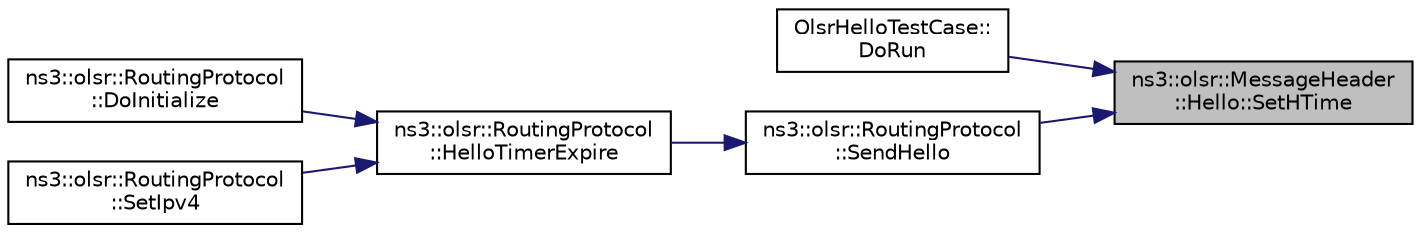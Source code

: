digraph "ns3::olsr::MessageHeader::Hello::SetHTime"
{
 // LATEX_PDF_SIZE
  edge [fontname="Helvetica",fontsize="10",labelfontname="Helvetica",labelfontsize="10"];
  node [fontname="Helvetica",fontsize="10",shape=record];
  rankdir="RL";
  Node1 [label="ns3::olsr::MessageHeader\l::Hello::SetHTime",height=0.2,width=0.4,color="black", fillcolor="grey75", style="filled", fontcolor="black",tooltip="Set the HELLO emission interval."];
  Node1 -> Node2 [dir="back",color="midnightblue",fontsize="10",style="solid",fontname="Helvetica"];
  Node2 [label="OlsrHelloTestCase::\lDoRun",height=0.2,width=0.4,color="black", fillcolor="white", style="filled",URL="$class_olsr_hello_test_case.html#a3868784f5c2cdc84d77aaf53d66a45b0",tooltip="Implementation to actually run this TestCase."];
  Node1 -> Node3 [dir="back",color="midnightblue",fontsize="10",style="solid",fontname="Helvetica"];
  Node3 [label="ns3::olsr::RoutingProtocol\l::SendHello",height=0.2,width=0.4,color="black", fillcolor="white", style="filled",URL="$classns3_1_1olsr_1_1_routing_protocol.html#a545642b9398aa6fe492b4403921dad5f",tooltip="Creates a new OLSR HELLO message which is buffered for being sent later on."];
  Node3 -> Node4 [dir="back",color="midnightblue",fontsize="10",style="solid",fontname="Helvetica"];
  Node4 [label="ns3::olsr::RoutingProtocol\l::HelloTimerExpire",height=0.2,width=0.4,color="black", fillcolor="white", style="filled",URL="$classns3_1_1olsr_1_1_routing_protocol.html#a3248851986a6ba530a4f5d9982e1de6a",tooltip="Sends a HELLO message and reschedules the HELLO timer."];
  Node4 -> Node5 [dir="back",color="midnightblue",fontsize="10",style="solid",fontname="Helvetica"];
  Node5 [label="ns3::olsr::RoutingProtocol\l::DoInitialize",height=0.2,width=0.4,color="black", fillcolor="white", style="filled",URL="$classns3_1_1olsr_1_1_routing_protocol.html#afe5419799e8d38ee32d82615de55ef22",tooltip="Initialize() implementation."];
  Node4 -> Node6 [dir="back",color="midnightblue",fontsize="10",style="solid",fontname="Helvetica"];
  Node6 [label="ns3::olsr::RoutingProtocol\l::SetIpv4",height=0.2,width=0.4,color="black", fillcolor="white", style="filled",URL="$classns3_1_1olsr_1_1_routing_protocol.html#ab0e32a7ea7f5198133eaacca3b4c12da",tooltip=" "];
}
